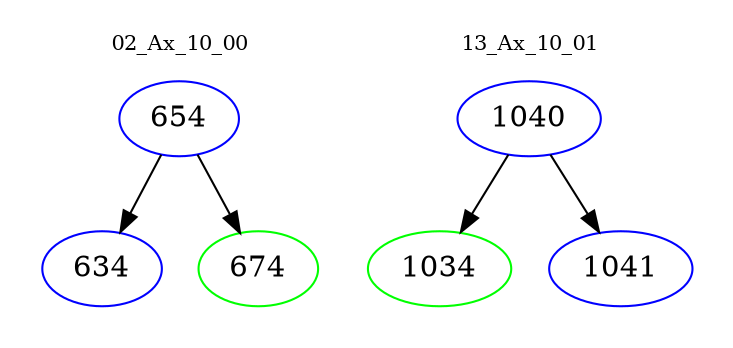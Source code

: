 digraph{
subgraph cluster_0 {
color = white
label = "02_Ax_10_00";
fontsize=10;
T0_654 [label="654", color="blue"]
T0_654 -> T0_634 [color="black"]
T0_634 [label="634", color="blue"]
T0_654 -> T0_674 [color="black"]
T0_674 [label="674", color="green"]
}
subgraph cluster_1 {
color = white
label = "13_Ax_10_01";
fontsize=10;
T1_1040 [label="1040", color="blue"]
T1_1040 -> T1_1034 [color="black"]
T1_1034 [label="1034", color="green"]
T1_1040 -> T1_1041 [color="black"]
T1_1041 [label="1041", color="blue"]
}
}
